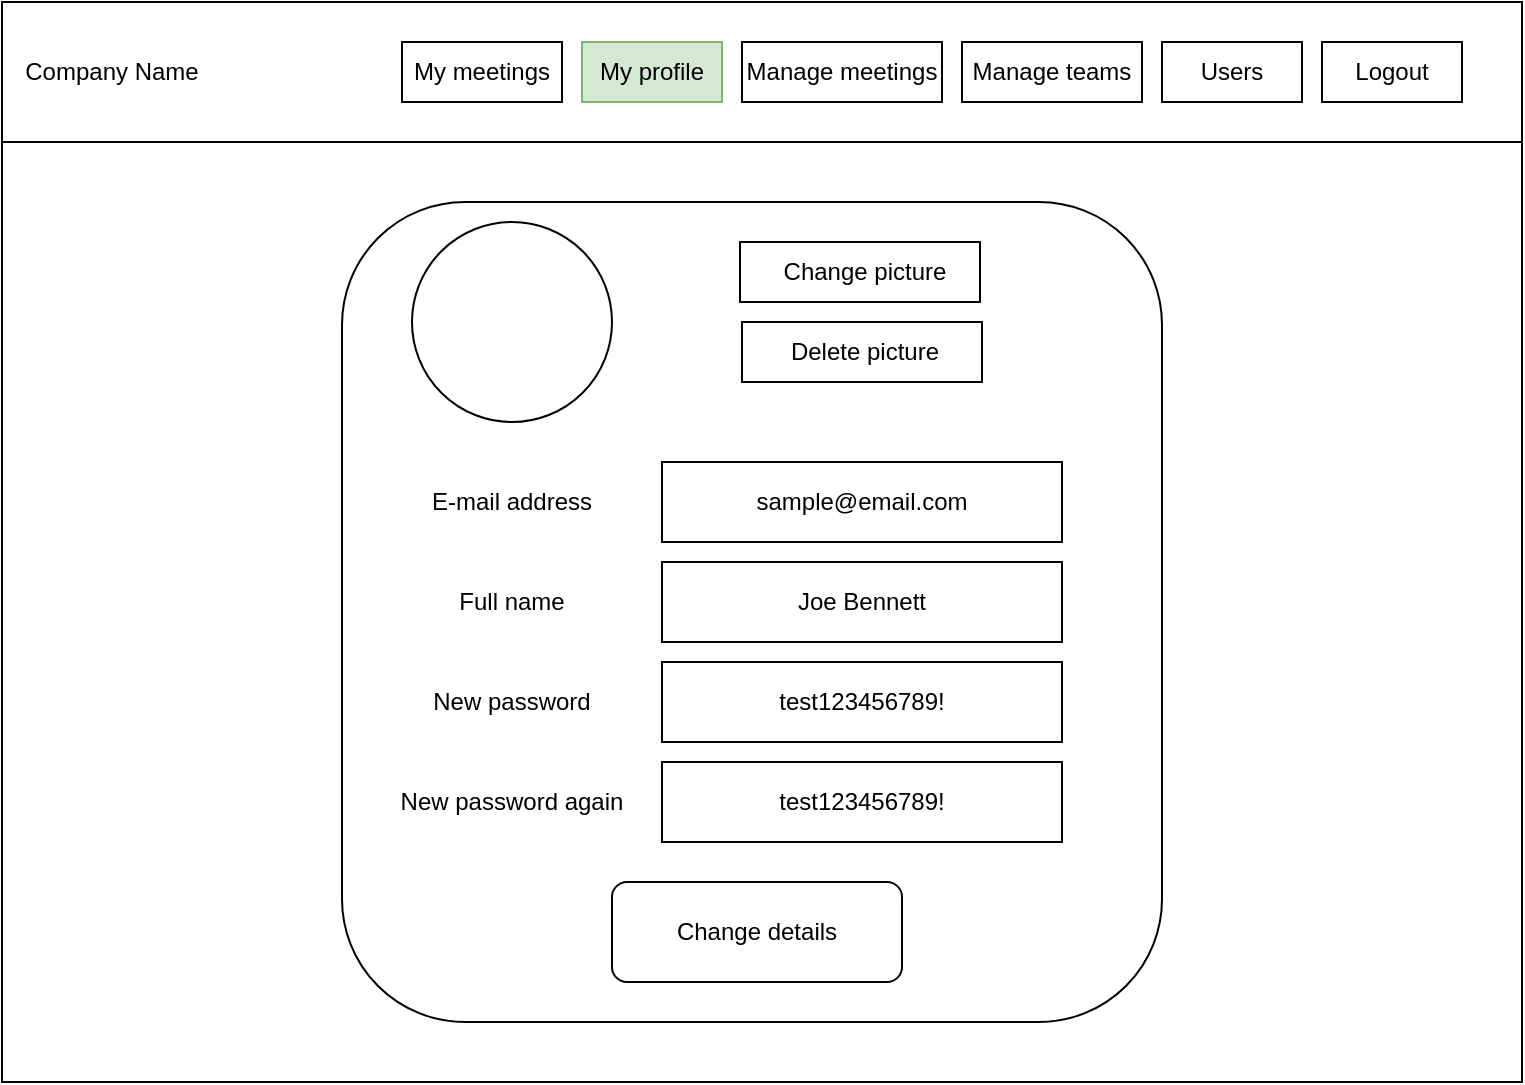 <mxfile version="21.0.6" type="device"><diagram name="1 oldal" id="4SSd4eozVFuZjRWeSvJN"><mxGraphModel dx="1004" dy="541" grid="1" gridSize="10" guides="1" tooltips="1" connect="1" arrows="1" fold="1" page="1" pageScale="1" pageWidth="827" pageHeight="1169" math="0" shadow="0"><root><mxCell id="0"/><mxCell id="1" parent="0"/><mxCell id="DfuJBVZxl0hN62nkZ-Bi-2" value="" style="rounded=0;whiteSpace=wrap;html=1;" vertex="1" parent="1"><mxGeometry x="40" y="10" width="760" height="540" as="geometry"/></mxCell><mxCell id="DfuJBVZxl0hN62nkZ-Bi-3" value="" style="rounded=0;whiteSpace=wrap;html=1;" vertex="1" parent="1"><mxGeometry x="40" y="10" width="760" height="70" as="geometry"/></mxCell><mxCell id="DfuJBVZxl0hN62nkZ-Bi-4" value="Company Name" style="text;html=1;strokeColor=none;fillColor=none;align=center;verticalAlign=middle;whiteSpace=wrap;rounded=0;" vertex="1" parent="1"><mxGeometry x="50" y="30" width="90" height="30" as="geometry"/></mxCell><mxCell id="DfuJBVZxl0hN62nkZ-Bi-5" value="Logout" style="rounded=0;whiteSpace=wrap;html=1;" vertex="1" parent="1"><mxGeometry x="700" y="30" width="70" height="30" as="geometry"/></mxCell><mxCell id="DfuJBVZxl0hN62nkZ-Bi-6" value="Users" style="rounded=0;whiteSpace=wrap;html=1;" vertex="1" parent="1"><mxGeometry x="620" y="30" width="70" height="30" as="geometry"/></mxCell><mxCell id="DfuJBVZxl0hN62nkZ-Bi-7" value="Manage teams" style="rounded=0;whiteSpace=wrap;html=1;" vertex="1" parent="1"><mxGeometry x="520" y="30" width="90" height="30" as="geometry"/></mxCell><mxCell id="DfuJBVZxl0hN62nkZ-Bi-8" value="Manage meetings" style="rounded=0;whiteSpace=wrap;html=1;" vertex="1" parent="1"><mxGeometry x="410" y="30" width="100" height="30" as="geometry"/></mxCell><mxCell id="DfuJBVZxl0hN62nkZ-Bi-9" value="My profile" style="rounded=0;whiteSpace=wrap;html=1;fillColor=#d5e8d4;strokeColor=#82b366;" vertex="1" parent="1"><mxGeometry x="330" y="30" width="70" height="30" as="geometry"/></mxCell><mxCell id="DfuJBVZxl0hN62nkZ-Bi-10" value="My meetings" style="rounded=0;whiteSpace=wrap;html=1;" vertex="1" parent="1"><mxGeometry x="240" y="30" width="80" height="30" as="geometry"/></mxCell><mxCell id="DfuJBVZxl0hN62nkZ-Bi-11" value="" style="rounded=1;whiteSpace=wrap;html=1;" vertex="1" parent="1"><mxGeometry x="210" y="110" width="410" height="410" as="geometry"/></mxCell><mxCell id="DfuJBVZxl0hN62nkZ-Bi-13" value="" style="ellipse;whiteSpace=wrap;html=1;aspect=fixed;" vertex="1" parent="1"><mxGeometry x="245" y="120" width="100" height="100" as="geometry"/></mxCell><mxCell id="DfuJBVZxl0hN62nkZ-Bi-17" value="" style="rounded=0;whiteSpace=wrap;html=1;" vertex="1" parent="1"><mxGeometry x="409" y="130" width="120" height="30" as="geometry"/></mxCell><mxCell id="DfuJBVZxl0hN62nkZ-Bi-14" value="Change picture" style="text;html=1;strokeColor=none;fillColor=none;align=center;verticalAlign=middle;whiteSpace=wrap;rounded=0;" vertex="1" parent="1"><mxGeometry x="414" y="130" width="115" height="30" as="geometry"/></mxCell><mxCell id="DfuJBVZxl0hN62nkZ-Bi-18" value="" style="rounded=0;whiteSpace=wrap;html=1;" vertex="1" parent="1"><mxGeometry x="410" y="170" width="120" height="30" as="geometry"/></mxCell><mxCell id="DfuJBVZxl0hN62nkZ-Bi-15" value="Delete picture" style="text;html=1;strokeColor=none;fillColor=none;align=center;verticalAlign=middle;whiteSpace=wrap;rounded=0;" vertex="1" parent="1"><mxGeometry x="418.25" y="170" width="106.5" height="30" as="geometry"/></mxCell><mxCell id="DfuJBVZxl0hN62nkZ-Bi-19" value="" style="group" vertex="1" connectable="0" parent="1"><mxGeometry x="220" y="240" width="350" height="40" as="geometry"/></mxCell><mxCell id="DfuJBVZxl0hN62nkZ-Bi-12" value="E-mail address" style="text;html=1;strokeColor=none;fillColor=none;align=center;verticalAlign=middle;whiteSpace=wrap;rounded=0;" vertex="1" parent="DfuJBVZxl0hN62nkZ-Bi-19"><mxGeometry width="150" height="40" as="geometry"/></mxCell><mxCell id="DfuJBVZxl0hN62nkZ-Bi-16" value="sample@email.com" style="rounded=0;whiteSpace=wrap;html=1;" vertex="1" parent="DfuJBVZxl0hN62nkZ-Bi-19"><mxGeometry x="150" width="200" height="40" as="geometry"/></mxCell><mxCell id="DfuJBVZxl0hN62nkZ-Bi-20" value="" style="group" vertex="1" connectable="0" parent="1"><mxGeometry x="220" y="290" width="350" height="40" as="geometry"/></mxCell><mxCell id="DfuJBVZxl0hN62nkZ-Bi-21" value="Full name" style="text;html=1;strokeColor=none;fillColor=none;align=center;verticalAlign=middle;whiteSpace=wrap;rounded=0;" vertex="1" parent="DfuJBVZxl0hN62nkZ-Bi-20"><mxGeometry width="150" height="40" as="geometry"/></mxCell><mxCell id="DfuJBVZxl0hN62nkZ-Bi-22" value="Joe Bennett" style="rounded=0;whiteSpace=wrap;html=1;" vertex="1" parent="DfuJBVZxl0hN62nkZ-Bi-20"><mxGeometry x="150" width="200" height="40" as="geometry"/></mxCell><mxCell id="DfuJBVZxl0hN62nkZ-Bi-23" value="" style="group" vertex="1" connectable="0" parent="1"><mxGeometry x="220" y="340" width="350" height="40" as="geometry"/></mxCell><mxCell id="DfuJBVZxl0hN62nkZ-Bi-24" value="New password" style="text;html=1;strokeColor=none;fillColor=none;align=center;verticalAlign=middle;whiteSpace=wrap;rounded=0;" vertex="1" parent="DfuJBVZxl0hN62nkZ-Bi-23"><mxGeometry width="150" height="40" as="geometry"/></mxCell><mxCell id="DfuJBVZxl0hN62nkZ-Bi-25" value="test123456789!" style="rounded=0;whiteSpace=wrap;html=1;" vertex="1" parent="DfuJBVZxl0hN62nkZ-Bi-23"><mxGeometry x="150" width="200" height="40" as="geometry"/></mxCell><mxCell id="DfuJBVZxl0hN62nkZ-Bi-26" value="" style="group" vertex="1" connectable="0" parent="1"><mxGeometry x="220" y="390" width="350" height="40" as="geometry"/></mxCell><mxCell id="DfuJBVZxl0hN62nkZ-Bi-27" value="New password again" style="text;html=1;strokeColor=none;fillColor=none;align=center;verticalAlign=middle;whiteSpace=wrap;rounded=0;" vertex="1" parent="DfuJBVZxl0hN62nkZ-Bi-26"><mxGeometry width="150" height="40" as="geometry"/></mxCell><mxCell id="DfuJBVZxl0hN62nkZ-Bi-28" value="test123456789!" style="rounded=0;whiteSpace=wrap;html=1;" vertex="1" parent="DfuJBVZxl0hN62nkZ-Bi-26"><mxGeometry x="150" width="200" height="40" as="geometry"/></mxCell><mxCell id="DfuJBVZxl0hN62nkZ-Bi-29" value="Change details" style="rounded=1;whiteSpace=wrap;html=1;" vertex="1" parent="1"><mxGeometry x="345" y="450" width="145" height="50" as="geometry"/></mxCell></root></mxGraphModel></diagram></mxfile>
